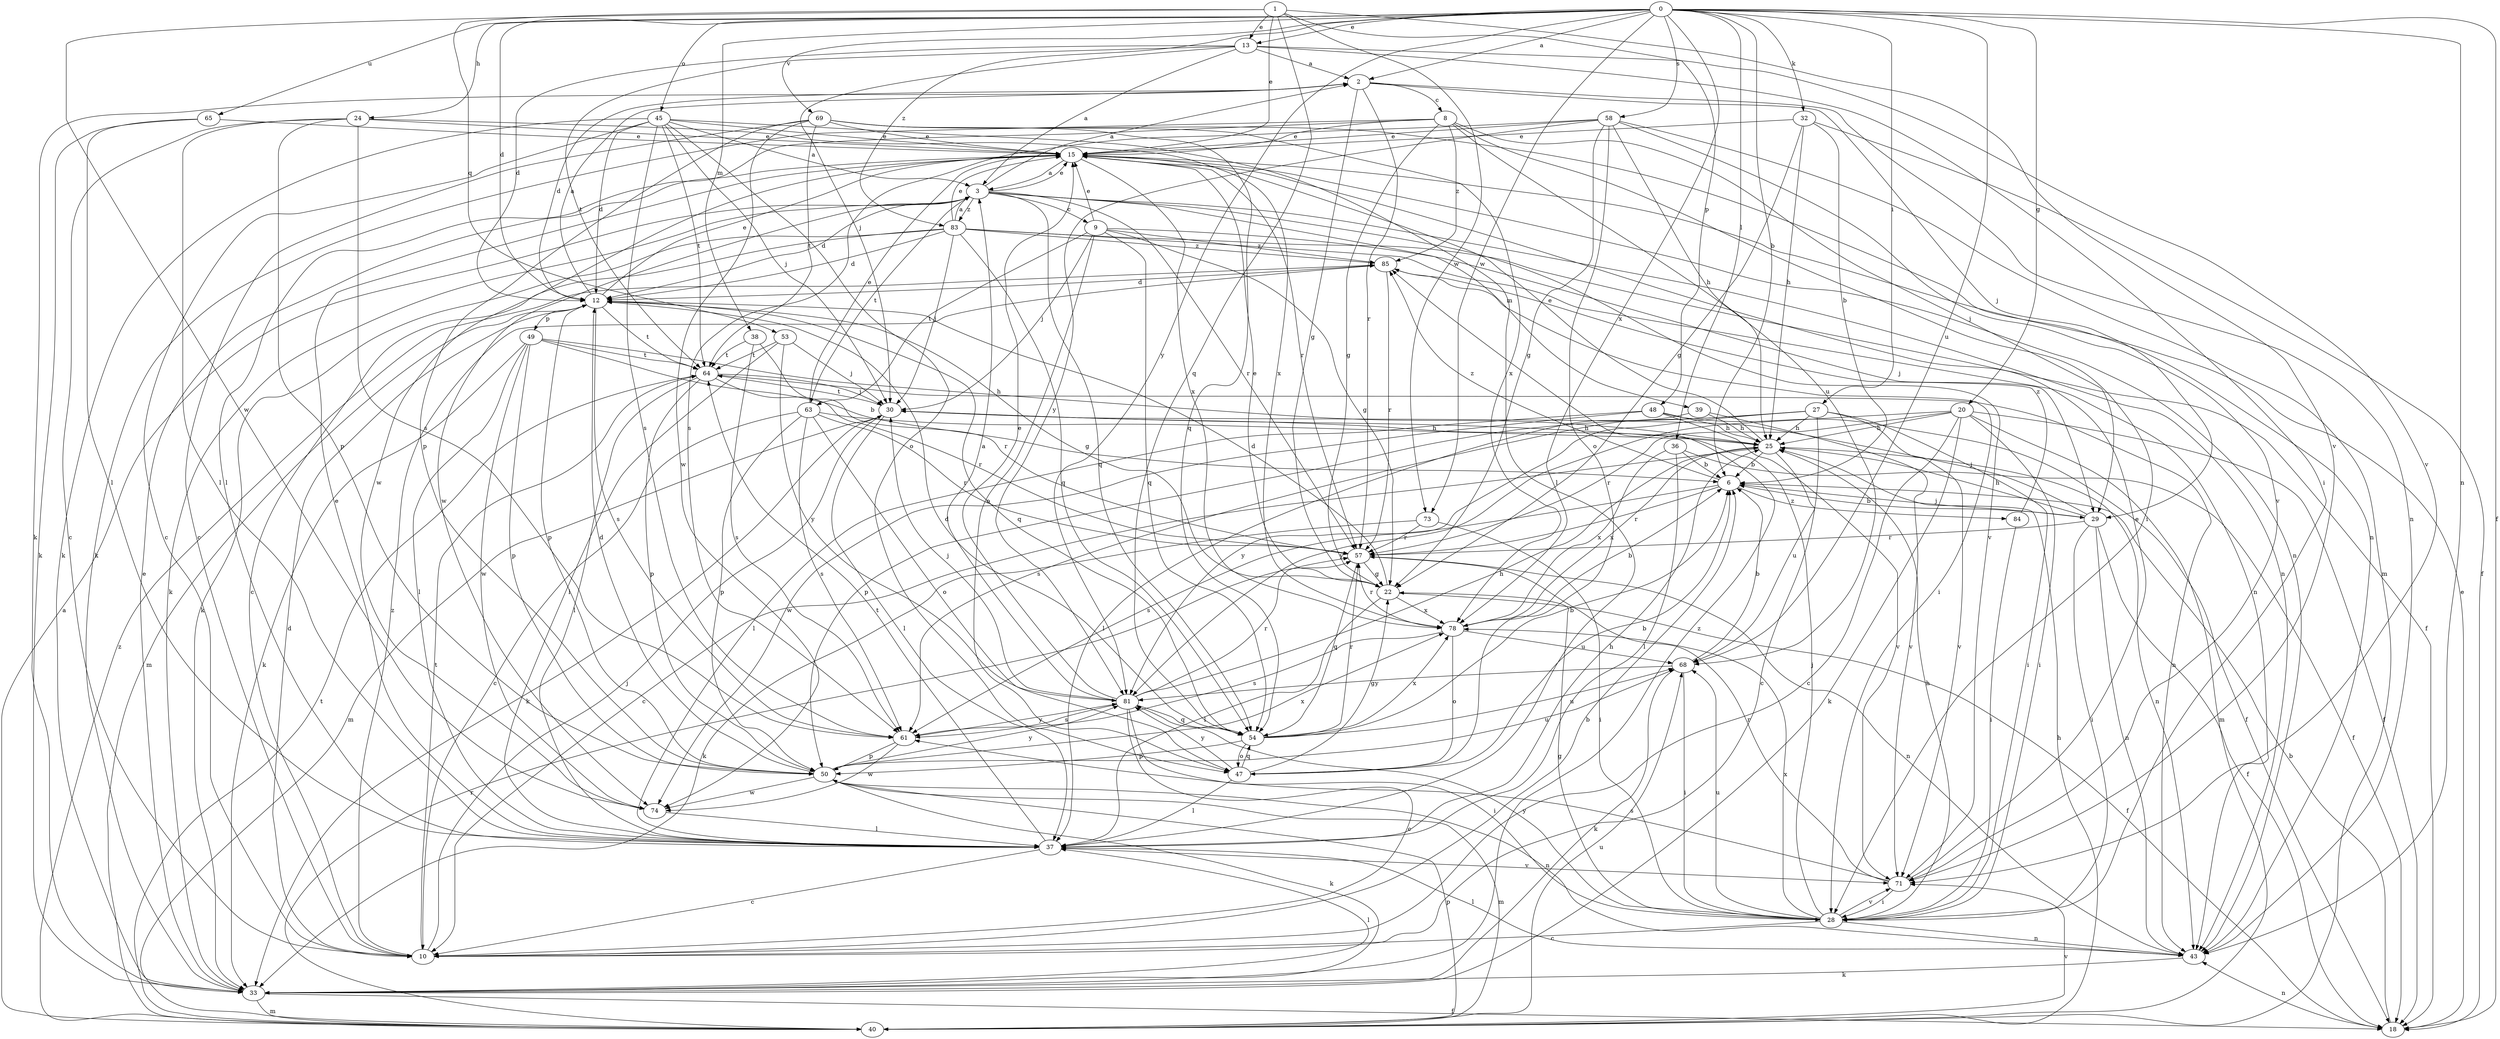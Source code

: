 strict digraph  {
0;
1;
2;
3;
6;
8;
9;
10;
12;
13;
15;
18;
20;
22;
24;
25;
27;
28;
29;
30;
32;
33;
36;
37;
38;
39;
40;
43;
45;
47;
48;
49;
50;
53;
54;
57;
58;
61;
63;
64;
65;
68;
69;
71;
73;
74;
78;
81;
83;
84;
85;
0 -> 2  [label=a];
0 -> 6  [label=b];
0 -> 12  [label=d];
0 -> 13  [label=e];
0 -> 18  [label=f];
0 -> 20  [label=g];
0 -> 24  [label=h];
0 -> 27  [label=i];
0 -> 32  [label=k];
0 -> 36  [label=l];
0 -> 38  [label=m];
0 -> 43  [label=n];
0 -> 45  [label=o];
0 -> 58  [label=s];
0 -> 65  [label=u];
0 -> 68  [label=u];
0 -> 69  [label=v];
0 -> 73  [label=w];
0 -> 78  [label=x];
0 -> 81  [label=y];
0 -> 83  [label=z];
1 -> 13  [label=e];
1 -> 15  [label=e];
1 -> 48  [label=p];
1 -> 53  [label=q];
1 -> 54  [label=q];
1 -> 71  [label=v];
1 -> 73  [label=w];
1 -> 74  [label=w];
2 -> 8  [label=c];
2 -> 12  [label=d];
2 -> 22  [label=g];
2 -> 29  [label=j];
2 -> 33  [label=k];
2 -> 43  [label=n];
2 -> 57  [label=r];
3 -> 2  [label=a];
3 -> 9  [label=c];
3 -> 12  [label=d];
3 -> 15  [label=e];
3 -> 33  [label=k];
3 -> 39  [label=m];
3 -> 43  [label=n];
3 -> 54  [label=q];
3 -> 57  [label=r];
3 -> 63  [label=t];
3 -> 71  [label=v];
3 -> 74  [label=w];
3 -> 83  [label=z];
6 -> 29  [label=j];
6 -> 57  [label=r];
6 -> 61  [label=s];
6 -> 84  [label=z];
6 -> 85  [label=z];
8 -> 15  [label=e];
8 -> 22  [label=g];
8 -> 28  [label=i];
8 -> 29  [label=j];
8 -> 33  [label=k];
8 -> 37  [label=l];
8 -> 68  [label=u];
8 -> 85  [label=z];
9 -> 15  [label=e];
9 -> 22  [label=g];
9 -> 29  [label=j];
9 -> 30  [label=j];
9 -> 47  [label=o];
9 -> 54  [label=q];
9 -> 63  [label=t];
9 -> 85  [label=z];
10 -> 6  [label=b];
10 -> 12  [label=d];
10 -> 30  [label=j];
10 -> 64  [label=t];
10 -> 85  [label=z];
12 -> 2  [label=a];
12 -> 15  [label=e];
12 -> 22  [label=g];
12 -> 40  [label=m];
12 -> 49  [label=p];
12 -> 50  [label=p];
12 -> 54  [label=q];
12 -> 61  [label=s];
12 -> 64  [label=t];
13 -> 2  [label=a];
13 -> 3  [label=a];
13 -> 12  [label=d];
13 -> 28  [label=i];
13 -> 30  [label=j];
13 -> 64  [label=t];
13 -> 71  [label=v];
15 -> 3  [label=a];
15 -> 43  [label=n];
15 -> 57  [label=r];
15 -> 74  [label=w];
15 -> 78  [label=x];
18 -> 6  [label=b];
18 -> 15  [label=e];
18 -> 43  [label=n];
20 -> 10  [label=c];
20 -> 18  [label=f];
20 -> 25  [label=h];
20 -> 28  [label=i];
20 -> 33  [label=k];
20 -> 40  [label=m];
20 -> 57  [label=r];
20 -> 81  [label=y];
22 -> 12  [label=d];
22 -> 15  [label=e];
22 -> 18  [label=f];
22 -> 37  [label=l];
22 -> 78  [label=x];
24 -> 10  [label=c];
24 -> 15  [label=e];
24 -> 37  [label=l];
24 -> 50  [label=p];
24 -> 61  [label=s];
24 -> 78  [label=x];
25 -> 6  [label=b];
25 -> 10  [label=c];
25 -> 15  [label=e];
25 -> 43  [label=n];
25 -> 68  [label=u];
25 -> 78  [label=x];
27 -> 10  [label=c];
27 -> 25  [label=h];
27 -> 28  [label=i];
27 -> 50  [label=p];
27 -> 61  [label=s];
27 -> 71  [label=v];
27 -> 81  [label=y];
28 -> 10  [label=c];
28 -> 22  [label=g];
28 -> 25  [label=h];
28 -> 30  [label=j];
28 -> 43  [label=n];
28 -> 68  [label=u];
28 -> 71  [label=v];
28 -> 78  [label=x];
28 -> 81  [label=y];
29 -> 6  [label=b];
29 -> 18  [label=f];
29 -> 25  [label=h];
29 -> 28  [label=i];
29 -> 30  [label=j];
29 -> 43  [label=n];
29 -> 57  [label=r];
30 -> 25  [label=h];
30 -> 33  [label=k];
30 -> 37  [label=l];
30 -> 40  [label=m];
30 -> 64  [label=t];
32 -> 6  [label=b];
32 -> 15  [label=e];
32 -> 18  [label=f];
32 -> 22  [label=g];
32 -> 25  [label=h];
33 -> 15  [label=e];
33 -> 18  [label=f];
33 -> 37  [label=l];
33 -> 40  [label=m];
33 -> 85  [label=z];
36 -> 6  [label=b];
36 -> 18  [label=f];
36 -> 37  [label=l];
36 -> 78  [label=x];
37 -> 10  [label=c];
37 -> 15  [label=e];
37 -> 25  [label=h];
37 -> 64  [label=t];
37 -> 71  [label=v];
38 -> 57  [label=r];
38 -> 61  [label=s];
38 -> 64  [label=t];
39 -> 25  [label=h];
39 -> 37  [label=l];
39 -> 71  [label=v];
40 -> 3  [label=a];
40 -> 25  [label=h];
40 -> 50  [label=p];
40 -> 57  [label=r];
40 -> 64  [label=t];
40 -> 68  [label=u];
40 -> 71  [label=v];
40 -> 85  [label=z];
43 -> 33  [label=k];
43 -> 37  [label=l];
45 -> 3  [label=a];
45 -> 10  [label=c];
45 -> 12  [label=d];
45 -> 15  [label=e];
45 -> 30  [label=j];
45 -> 33  [label=k];
45 -> 37  [label=l];
45 -> 47  [label=o];
45 -> 61  [label=s];
45 -> 64  [label=t];
47 -> 6  [label=b];
47 -> 22  [label=g];
47 -> 37  [label=l];
47 -> 54  [label=q];
47 -> 81  [label=y];
48 -> 18  [label=f];
48 -> 25  [label=h];
48 -> 37  [label=l];
48 -> 71  [label=v];
48 -> 74  [label=w];
49 -> 6  [label=b];
49 -> 25  [label=h];
49 -> 33  [label=k];
49 -> 37  [label=l];
49 -> 50  [label=p];
49 -> 64  [label=t];
49 -> 74  [label=w];
50 -> 12  [label=d];
50 -> 33  [label=k];
50 -> 40  [label=m];
50 -> 43  [label=n];
50 -> 68  [label=u];
50 -> 74  [label=w];
50 -> 78  [label=x];
50 -> 81  [label=y];
53 -> 30  [label=j];
53 -> 37  [label=l];
53 -> 64  [label=t];
53 -> 81  [label=y];
54 -> 6  [label=b];
54 -> 12  [label=d];
54 -> 47  [label=o];
54 -> 50  [label=p];
54 -> 57  [label=r];
54 -> 68  [label=u];
54 -> 78  [label=x];
57 -> 22  [label=g];
57 -> 43  [label=n];
57 -> 54  [label=q];
58 -> 15  [label=e];
58 -> 22  [label=g];
58 -> 25  [label=h];
58 -> 40  [label=m];
58 -> 47  [label=o];
58 -> 61  [label=s];
58 -> 71  [label=v];
58 -> 81  [label=y];
61 -> 50  [label=p];
61 -> 74  [label=w];
61 -> 81  [label=y];
63 -> 10  [label=c];
63 -> 15  [label=e];
63 -> 25  [label=h];
63 -> 47  [label=o];
63 -> 50  [label=p];
63 -> 57  [label=r];
63 -> 61  [label=s];
64 -> 30  [label=j];
64 -> 37  [label=l];
64 -> 43  [label=n];
64 -> 50  [label=p];
64 -> 57  [label=r];
65 -> 15  [label=e];
65 -> 33  [label=k];
65 -> 37  [label=l];
68 -> 6  [label=b];
68 -> 28  [label=i];
68 -> 33  [label=k];
68 -> 81  [label=y];
69 -> 10  [label=c];
69 -> 15  [label=e];
69 -> 43  [label=n];
69 -> 50  [label=p];
69 -> 54  [label=q];
69 -> 64  [label=t];
69 -> 74  [label=w];
69 -> 78  [label=x];
71 -> 15  [label=e];
71 -> 28  [label=i];
71 -> 57  [label=r];
71 -> 61  [label=s];
73 -> 28  [label=i];
73 -> 33  [label=k];
73 -> 57  [label=r];
74 -> 37  [label=l];
78 -> 6  [label=b];
78 -> 47  [label=o];
78 -> 57  [label=r];
78 -> 61  [label=s];
78 -> 68  [label=u];
81 -> 3  [label=a];
81 -> 10  [label=c];
81 -> 15  [label=e];
81 -> 25  [label=h];
81 -> 28  [label=i];
81 -> 30  [label=j];
81 -> 54  [label=q];
81 -> 57  [label=r];
81 -> 61  [label=s];
83 -> 3  [label=a];
83 -> 10  [label=c];
83 -> 12  [label=d];
83 -> 15  [label=e];
83 -> 18  [label=f];
83 -> 30  [label=j];
83 -> 33  [label=k];
83 -> 43  [label=n];
83 -> 54  [label=q];
83 -> 85  [label=z];
84 -> 28  [label=i];
84 -> 85  [label=z];
85 -> 12  [label=d];
85 -> 28  [label=i];
85 -> 57  [label=r];
}
